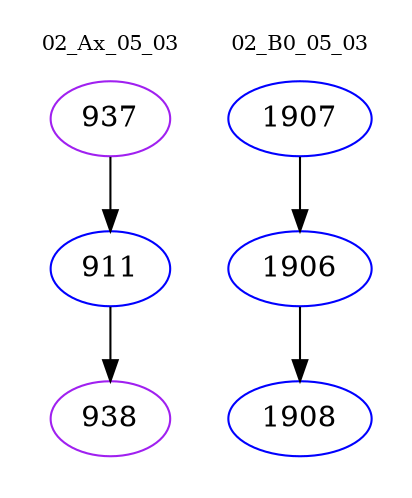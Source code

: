 digraph{
subgraph cluster_0 {
color = white
label = "02_Ax_05_03";
fontsize=10;
T0_937 [label="937", color="purple"]
T0_937 -> T0_911 [color="black"]
T0_911 [label="911", color="blue"]
T0_911 -> T0_938 [color="black"]
T0_938 [label="938", color="purple"]
}
subgraph cluster_1 {
color = white
label = "02_B0_05_03";
fontsize=10;
T1_1907 [label="1907", color="blue"]
T1_1907 -> T1_1906 [color="black"]
T1_1906 [label="1906", color="blue"]
T1_1906 -> T1_1908 [color="black"]
T1_1908 [label="1908", color="blue"]
}
}
